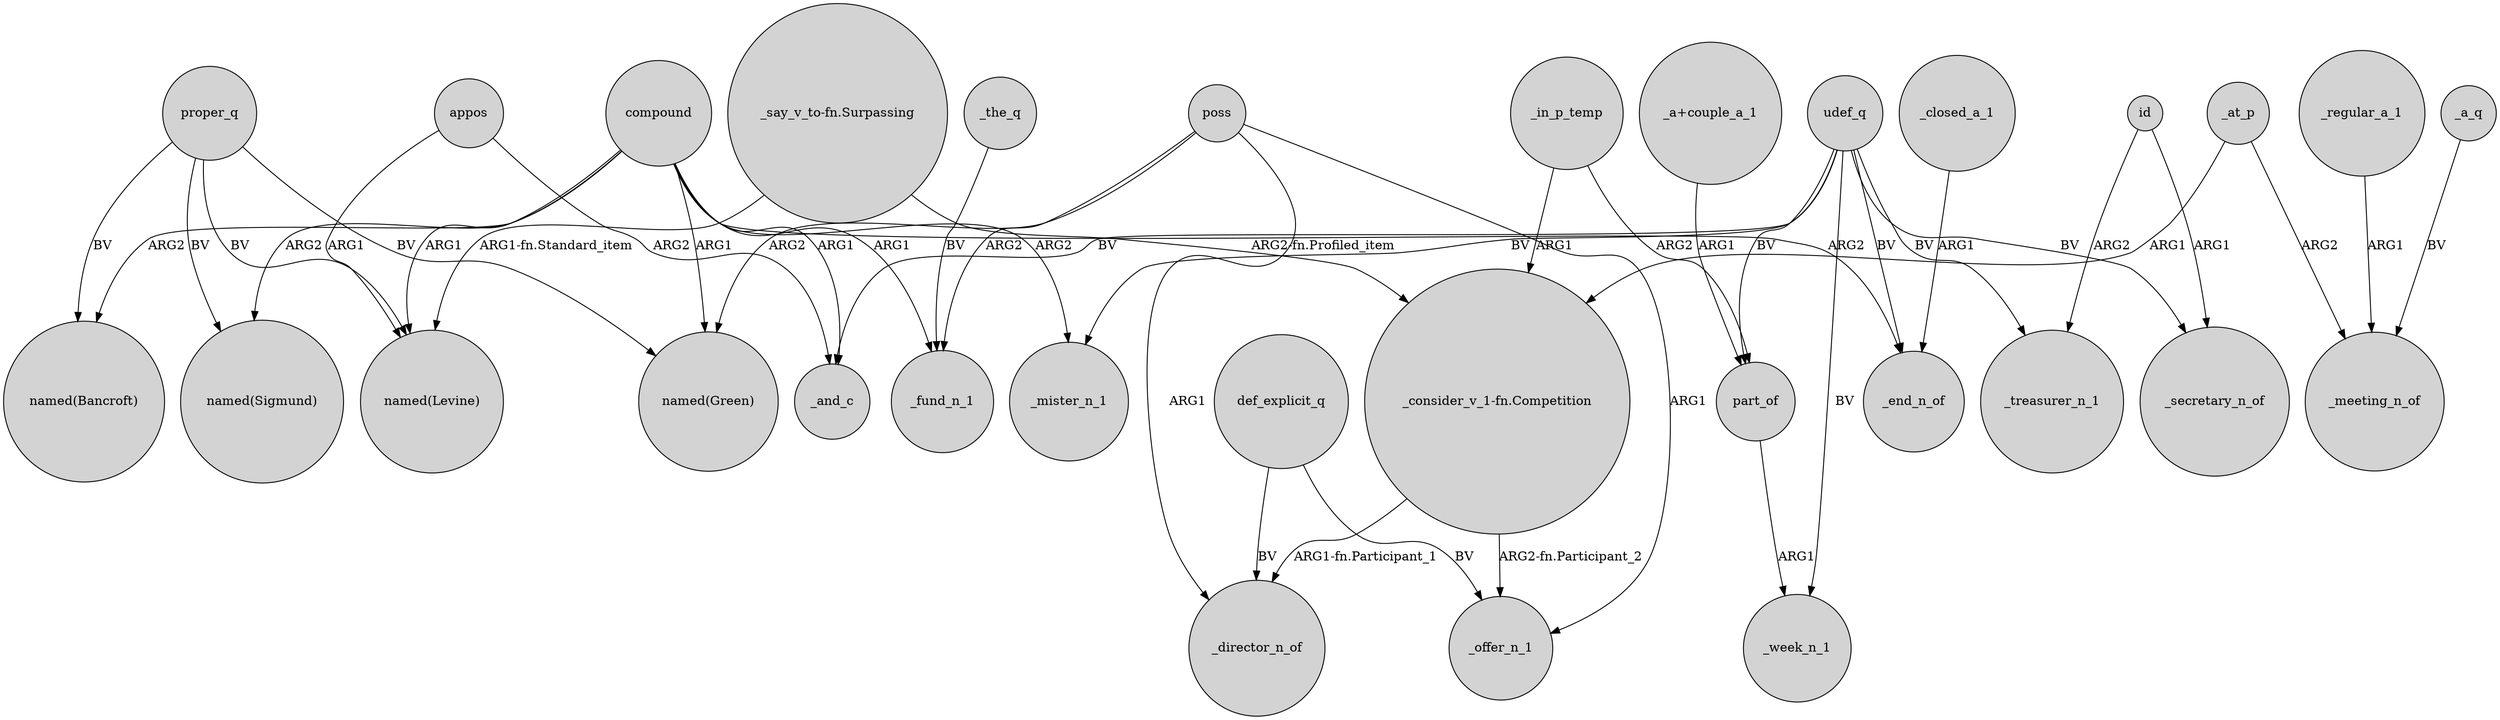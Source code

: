 digraph {
	node [shape=circle style=filled]
	compound -> _and_c [label=ARG1]
	compound -> _mister_n_1 [label=ARG2]
	def_explicit_q -> _director_n_of [label=BV]
	appos -> _and_c [label=ARG2]
	"_consider_v_1-fn.Competition" -> _offer_n_1 [label="ARG2-fn.Participant_2"]
	"_a+couple_a_1" -> part_of [label=ARG1]
	_the_q -> _fund_n_1 [label=BV]
	appos -> "named(Levine)" [label=ARG1]
	udef_q -> part_of [label=BV]
	compound -> "named(Levine)" [label=ARG1]
	_in_p_temp -> "_consider_v_1-fn.Competition" [label=ARG1]
	compound -> "named(Sigmund)" [label=ARG2]
	proper_q -> "named(Sigmund)" [label=BV]
	udef_q -> _end_n_of [label=BV]
	poss -> _director_n_of [label=ARG1]
	udef_q -> _and_c [label=BV]
	udef_q -> _mister_n_1 [label=BV]
	_regular_a_1 -> _meeting_n_of [label=ARG1]
	proper_q -> "named(Levine)" [label=BV]
	udef_q -> _treasurer_n_1 [label=BV]
	poss -> _offer_n_1 [label=ARG1]
	compound -> "named(Green)" [label=ARG1]
	_in_p_temp -> part_of [label=ARG2]
	udef_q -> _week_n_1 [label=BV]
	_closed_a_1 -> _end_n_of [label=ARG1]
	_a_q -> _meeting_n_of [label=BV]
	proper_q -> "named(Bancroft)" [label=BV]
	_at_p -> "_consider_v_1-fn.Competition" [label=ARG1]
	def_explicit_q -> _offer_n_1 [label=BV]
	poss -> "named(Green)" [label=ARG2]
	id -> _secretary_n_of [label=ARG1]
	id -> _treasurer_n_1 [label=ARG2]
	compound -> "named(Bancroft)" [label=ARG2]
	compound -> _end_n_of [label=ARG2]
	"_consider_v_1-fn.Competition" -> _director_n_of [label="ARG1-fn.Participant_1"]
	part_of -> _week_n_1 [label=ARG1]
	"_say_v_to-fn.Surpassing" -> "_consider_v_1-fn.Competition" [label="ARG2-fn.Profiled_item"]
	_at_p -> _meeting_n_of [label=ARG2]
	"_say_v_to-fn.Surpassing" -> "named(Levine)" [label="ARG1-fn.Standard_item"]
	proper_q -> "named(Green)" [label=BV]
	poss -> _fund_n_1 [label=ARG2]
	compound -> _fund_n_1 [label=ARG1]
	udef_q -> _secretary_n_of [label=BV]
}
